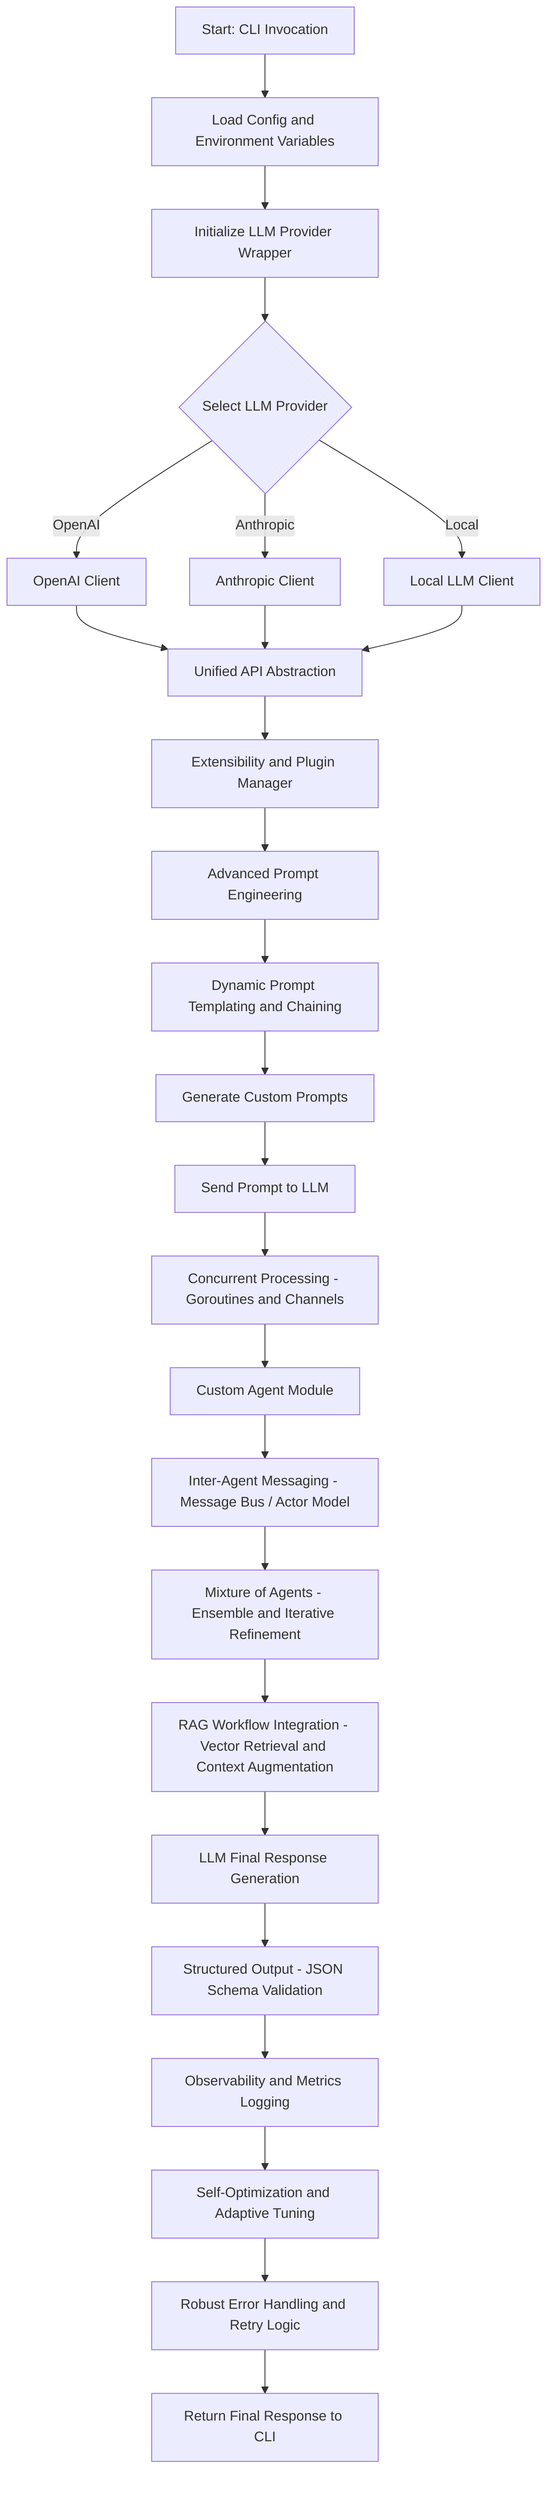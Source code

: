 flowchart TD
    A[Start: CLI Invocation]
    B[Load Config and Environment Variables]
    C[Initialize LLM Provider Wrapper]
    D{Select LLM Provider}
    E[OpenAI Client]
    F[Anthropic Client]
    G[Local LLM Client]
    H[Unified API Abstraction]
    I[Extensibility and Plugin Manager]
    J[Advanced Prompt Engineering]
    K[Dynamic Prompt Templating and Chaining]
    L[Generate Custom Prompts]
    M[Send Prompt to LLM]
    N[Concurrent Processing - Goroutines and Channels]
    O[Custom Agent Module]
    P[Inter-Agent Messaging - Message Bus / Actor Model]
    Q[Mixture of Agents - Ensemble and Iterative Refinement]
    R[RAG Workflow Integration - Vector Retrieval and Context Augmentation]
    S[LLM Final Response Generation]
    T[Structured Output - JSON Schema Validation]
    U[Observability and Metrics Logging]
    V[Self-Optimization and Adaptive Tuning]
    W[Robust Error Handling and Retry Logic]
    X[Return Final Response to CLI]

    A --> B
    B --> C
    C --> D
    D -->|OpenAI| E
    D -->|Anthropic| F
    D -->|Local| G
    E --> H
    F --> H
    G --> H
    H --> I
    I --> J
    J --> K
    K --> L
    L --> M
    M --> N
    N --> O
    O --> P
    P --> Q
    Q --> R
    R --> S
    S --> T
    T --> U
    U --> V
    V --> W
    W --> X
